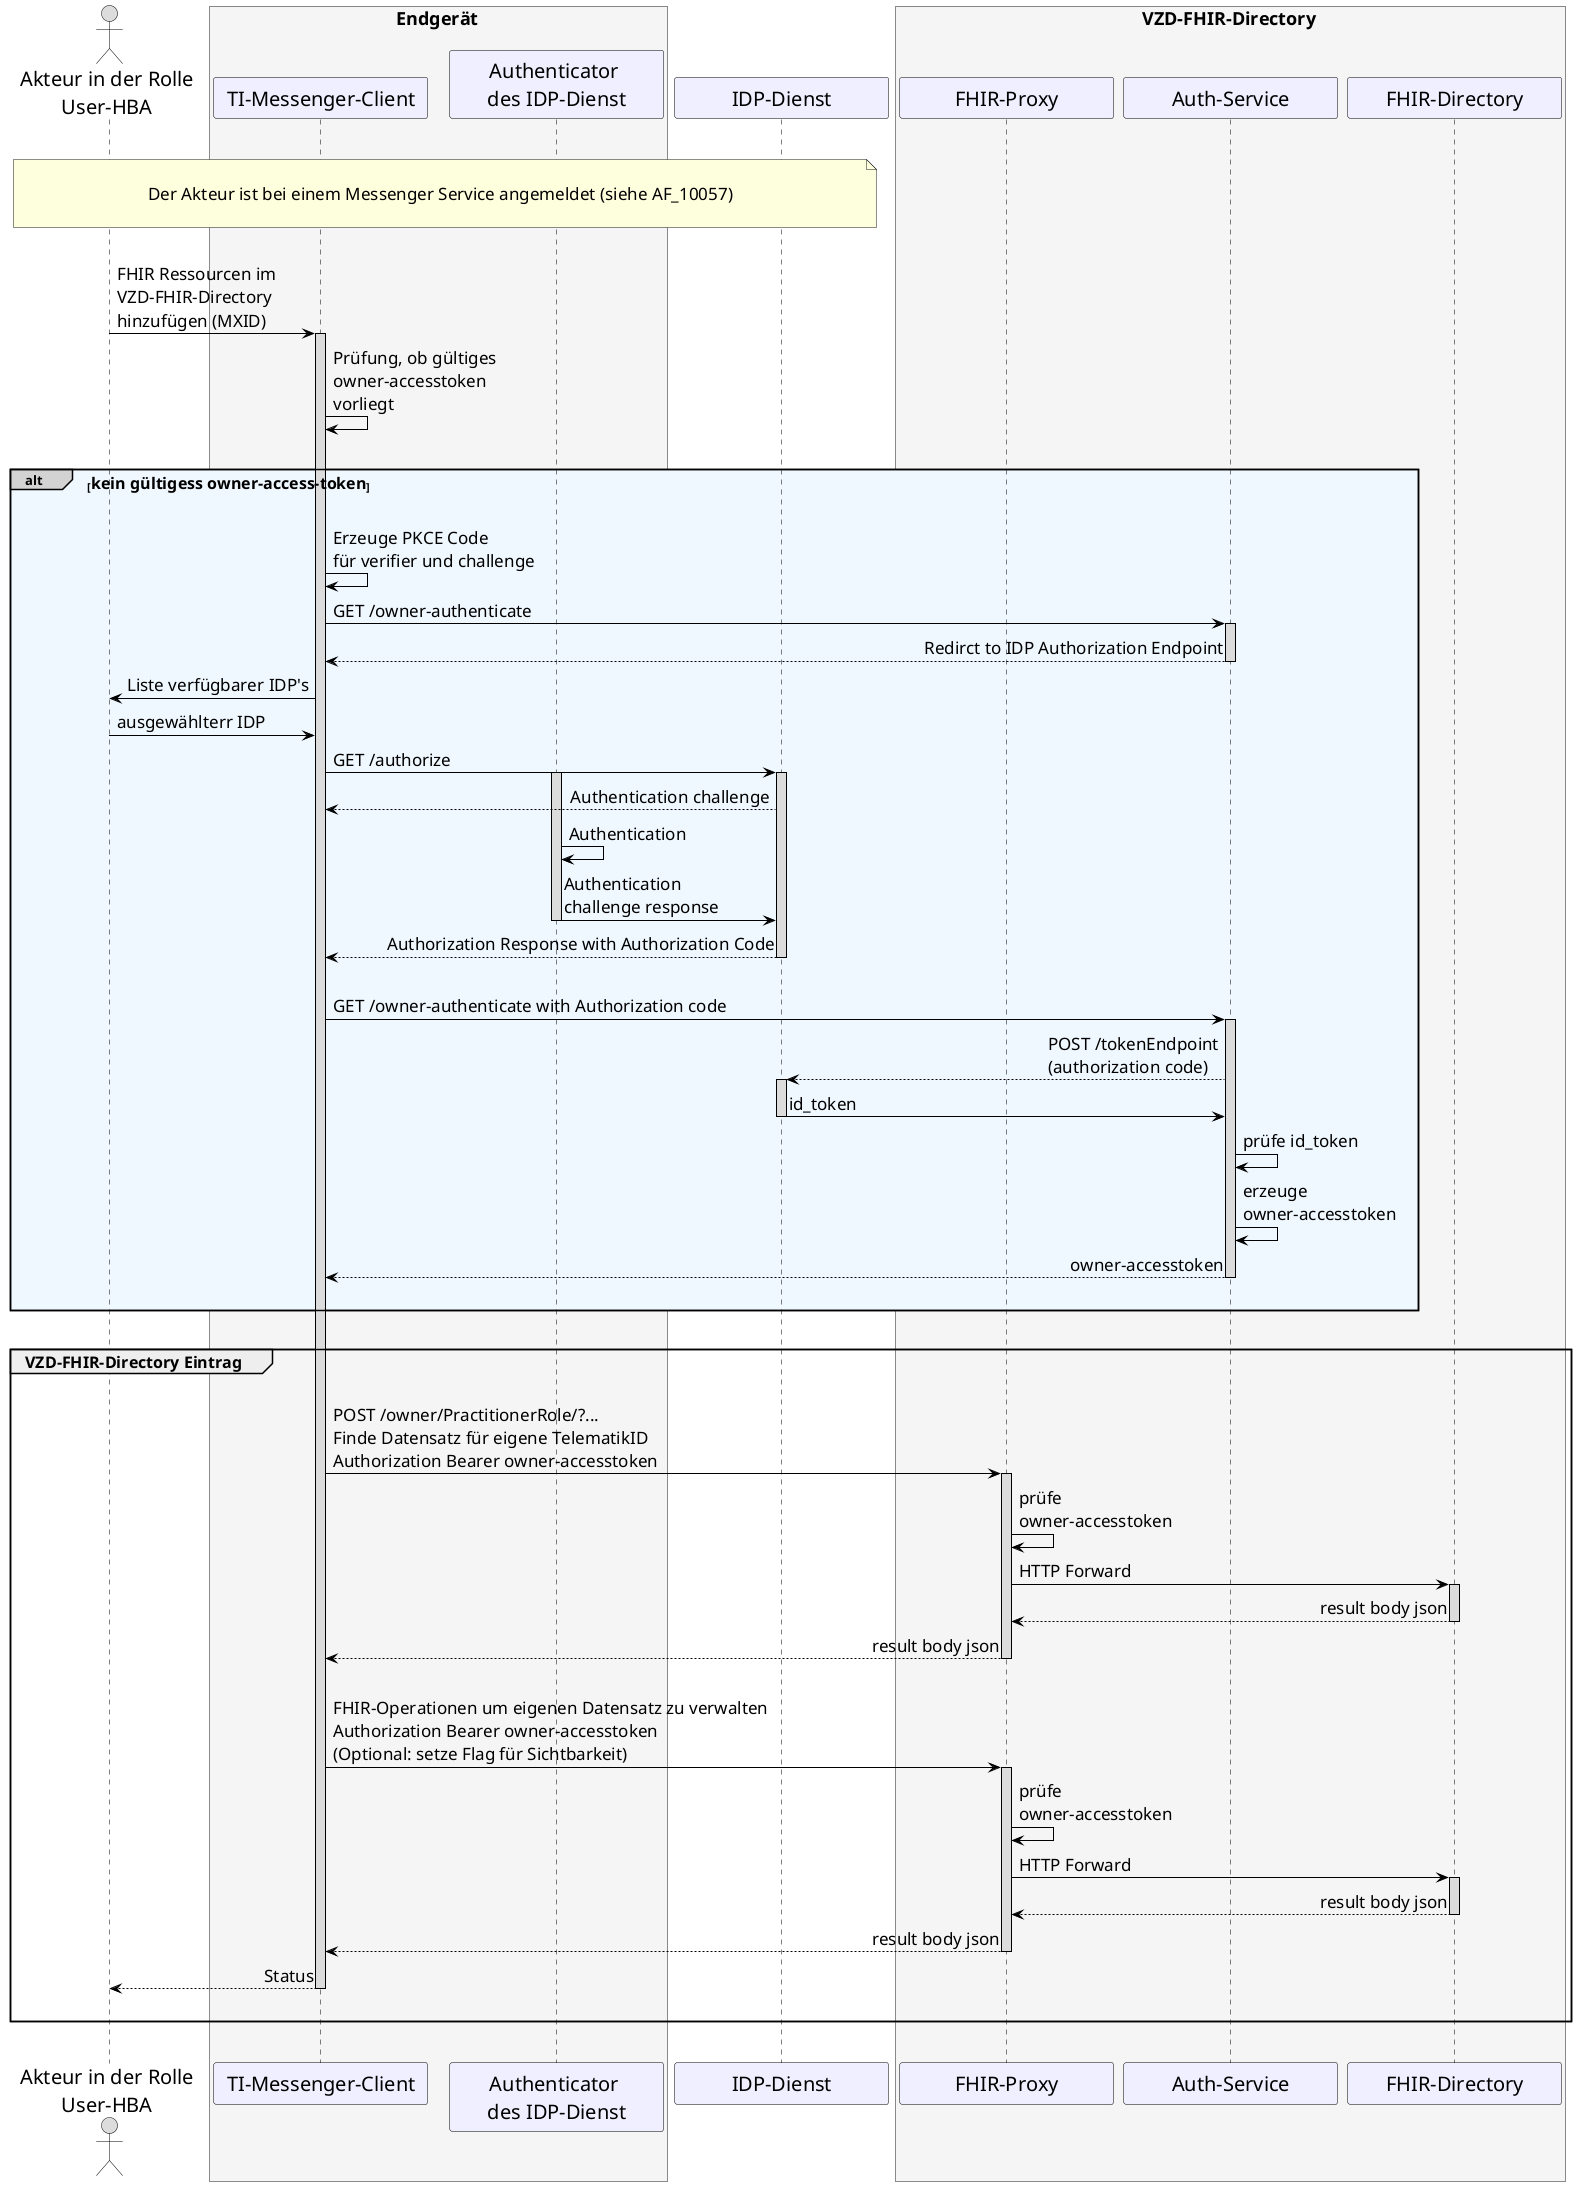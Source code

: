 /' 
# TI-Messenger 1.1
# TI-Messenger-Dienst
# UC - 10058
# Sequence Diagram
# Name: Akteur im Verzeichnisdienst hinzufügen
'/

@startuml
skinparam sequenceMessageAlign direction
skinparam minClassWidth 200
skinparam BoxPadding 1
skinparam sequenceReferenceHeaderBackgroundColor palegreen
scale max 2048 width

skinparam sequence {
ArrowColor black
ArrowFontSize 17
ActorBorderColor black
LifeLineBorderColor black
LifeLineBackgroundColor Gainsboro

ParticipantBorderColor Motivation
ParticipantBackgroundColor Motivation
ParticipantFontName Impact
ParticipantFontSize 20
ParticipantFontColor black
ParticipantBorderColor Black
ParticipantBackgroundColor MOTIVATION

ActorBackgroundColor Gainsboro
ActorFontColor black
ActorFontSize 20
ActorFontName Aapex
}
    actor U as "Akteur in der Rolle\nUser-HBA"
    box <size:18>Endgerät</size> #WhiteSmoke
      participant C as "TI-Messenger-Client"
      participant A as "Authenticator \ndes IDP-Dienst"
    end box
    participant I as "IDP-Dienst" 
    box <size:18>VZD-FHIR-Directory</size> #WhiteSmoke
      participant FP as "FHIR-Proxy"
      participant Auth as "Auth-Service"
      participant VZD as "FHIR-Directory"
    end box

|||
note over U, I: \n<size:17>Der Akteur ist bei einem Messenger Service angemeldet (siehe AF_10057)</size>\n
|||

U->C: FHIR Ressourcen im \nVZD-FHIR-Directory \nhinzufügen (MXID)
  Activate C
C->C: Prüfung, ob gültiges \nowner-accesstoken \nvorliegt

|||
alt#LightGrey #AliceBlue <size:16>kein gültigess owner-access-token</size>
|||

  C->C: Erzeuge PKCE Code \nfür verifier und challenge
  C->Auth: GET /owner-authenticate
    Activate Auth
  Auth-->C: Redirct to IDP Authorization Endpoint
    Deactivate Auth

  C->U: Liste verfügbarer IDP's
  U->C: ausgewählterr IDP
    
  C->I: GET /authorize
    Activate A
    Activate I
  I-->C: Authentication challenge
  A->A: Authentication
  A->I: Authentication \nchallenge response
    Deactivate A
  I-->C: Authorization Response with Authorization Code
    Deactivate I
       
  |||          
  C->Auth: GET /owner-authenticate with Authorization code
    Activate Auth
  Auth-->I: POST /tokenEndpoint\n(authorization code)
    Activate I
  I->Auth: id_token
    Deactivate I
  Auth->Auth: prüfe id_token
  Auth->Auth: erzeuge \nowner-accesstoken
  Auth-->C: owner-accesstoken
    Deactivate Auth
  |||
end
      
|||

group <size:16>VZD-FHIR-Directory Eintrag</size>
  |||
  C->FP: POST /owner/PractitionerRole/?... \nFinde Datensatz für eigene TelematikID \nAuthorization Bearer owner-accesstoken
    Activate FP
  FP->FP: prüfe \nowner-accesstoken
  FP->VZD: HTTP Forward
    Activate VZD
  VZD-->FP: result body json
    Deactivate VZD
  FP-->C: result body json
    Deactivate FP
    
  |||
  C->FP: FHIR-Operationen um eigenen Datensatz zu verwalten \nAuthorization Bearer owner-accesstoken \n(Optional: setze Flag für Sichtbarkeit)
    Activate FP
  FP->FP: prüfe \nowner-accesstoken
  FP->VZD: HTTP Forward
    Activate VZD
  VZD-->FP: result body json
    Deactivate VZD
  FP-->C: result body json
    Deactivate FP
  C-->U: Status    
    Deactivate C
  |||
end
|||

  Deactivate C
@enduml
